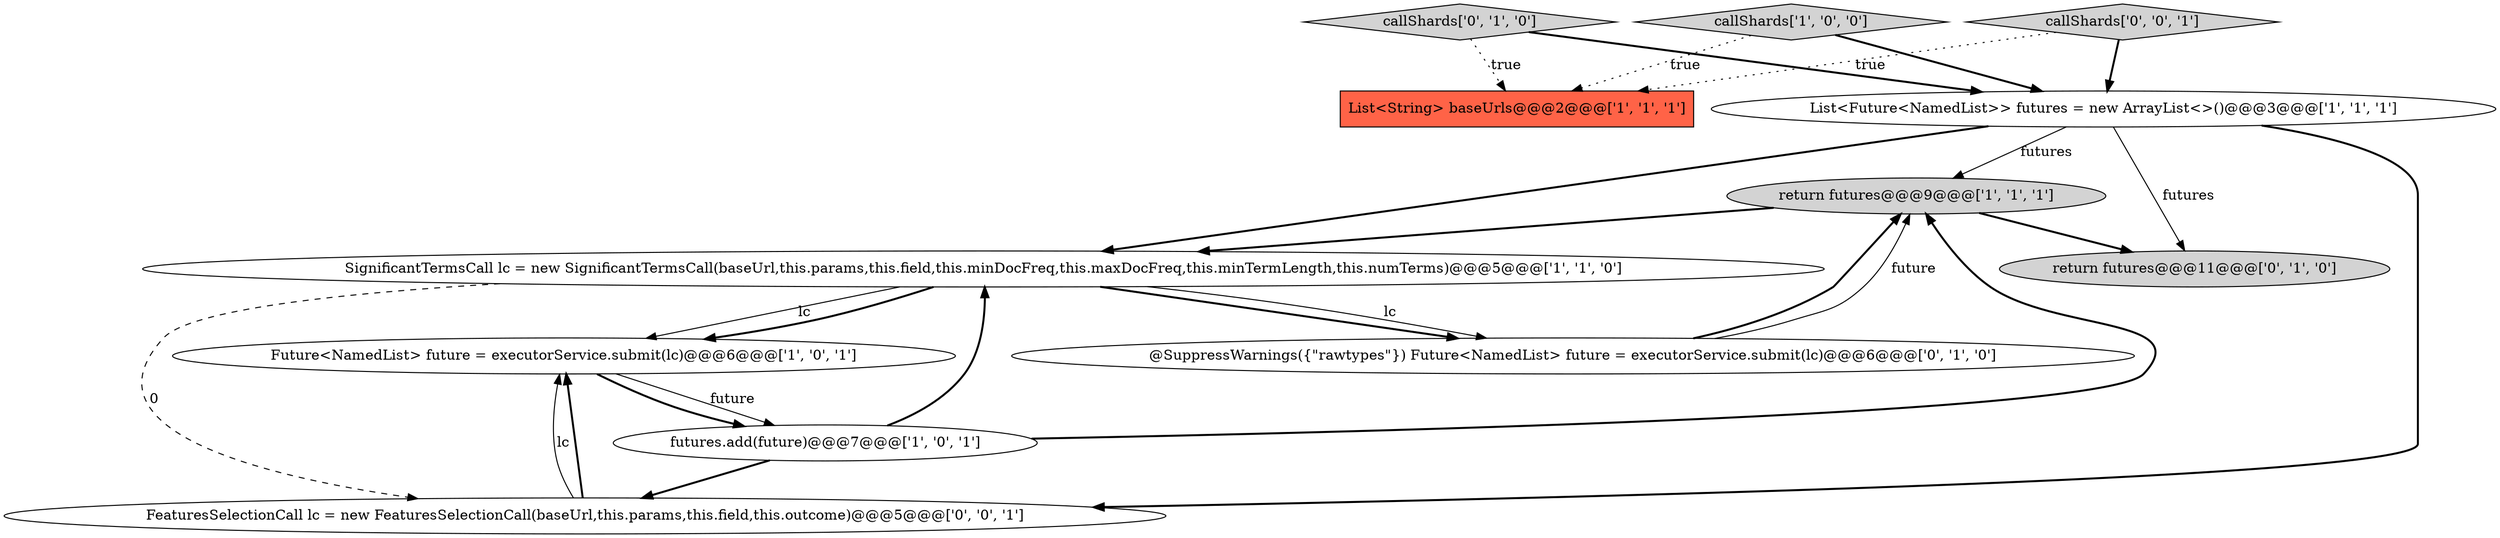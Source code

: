 digraph {
0 [style = filled, label = "return futures@@@9@@@['1', '1', '1']", fillcolor = lightgray, shape = ellipse image = "AAA0AAABBB1BBB"];
7 [style = filled, label = "callShards['0', '1', '0']", fillcolor = lightgray, shape = diamond image = "AAA0AAABBB2BBB"];
5 [style = filled, label = "SignificantTermsCall lc = new SignificantTermsCall(baseUrl,this.params,this.field,this.minDocFreq,this.maxDocFreq,this.minTermLength,this.numTerms)@@@5@@@['1', '1', '0']", fillcolor = white, shape = ellipse image = "AAA0AAABBB1BBB"];
8 [style = filled, label = "@SuppressWarnings({\"rawtypes\"}) Future<NamedList> future = executorService.submit(lc)@@@6@@@['0', '1', '0']", fillcolor = white, shape = ellipse image = "AAA0AAABBB2BBB"];
9 [style = filled, label = "return futures@@@11@@@['0', '1', '0']", fillcolor = lightgray, shape = ellipse image = "AAA0AAABBB2BBB"];
3 [style = filled, label = "Future<NamedList> future = executorService.submit(lc)@@@6@@@['1', '0', '1']", fillcolor = white, shape = ellipse image = "AAA0AAABBB1BBB"];
10 [style = filled, label = "callShards['0', '0', '1']", fillcolor = lightgray, shape = diamond image = "AAA0AAABBB3BBB"];
4 [style = filled, label = "callShards['1', '0', '0']", fillcolor = lightgray, shape = diamond image = "AAA0AAABBB1BBB"];
11 [style = filled, label = "FeaturesSelectionCall lc = new FeaturesSelectionCall(baseUrl,this.params,this.field,this.outcome)@@@5@@@['0', '0', '1']", fillcolor = white, shape = ellipse image = "AAA0AAABBB3BBB"];
2 [style = filled, label = "List<Future<NamedList>> futures = new ArrayList<>()@@@3@@@['1', '1', '1']", fillcolor = white, shape = ellipse image = "AAA0AAABBB1BBB"];
6 [style = filled, label = "futures.add(future)@@@7@@@['1', '0', '1']", fillcolor = white, shape = ellipse image = "AAA0AAABBB1BBB"];
1 [style = filled, label = "List<String> baseUrls@@@2@@@['1', '1', '1']", fillcolor = tomato, shape = box image = "AAA0AAABBB1BBB"];
11->3 [style = bold, label=""];
5->8 [style = bold, label=""];
10->2 [style = bold, label=""];
10->1 [style = dotted, label="true"];
5->3 [style = solid, label="lc"];
8->0 [style = bold, label=""];
2->11 [style = bold, label=""];
5->8 [style = solid, label="lc"];
8->0 [style = solid, label="future"];
2->5 [style = bold, label=""];
6->11 [style = bold, label=""];
6->0 [style = bold, label=""];
3->6 [style = solid, label="future"];
0->9 [style = bold, label=""];
7->1 [style = dotted, label="true"];
4->1 [style = dotted, label="true"];
2->9 [style = solid, label="futures"];
5->11 [style = dashed, label="0"];
4->2 [style = bold, label=""];
2->0 [style = solid, label="futures"];
3->6 [style = bold, label=""];
11->3 [style = solid, label="lc"];
6->5 [style = bold, label=""];
5->3 [style = bold, label=""];
0->5 [style = bold, label=""];
7->2 [style = bold, label=""];
}
